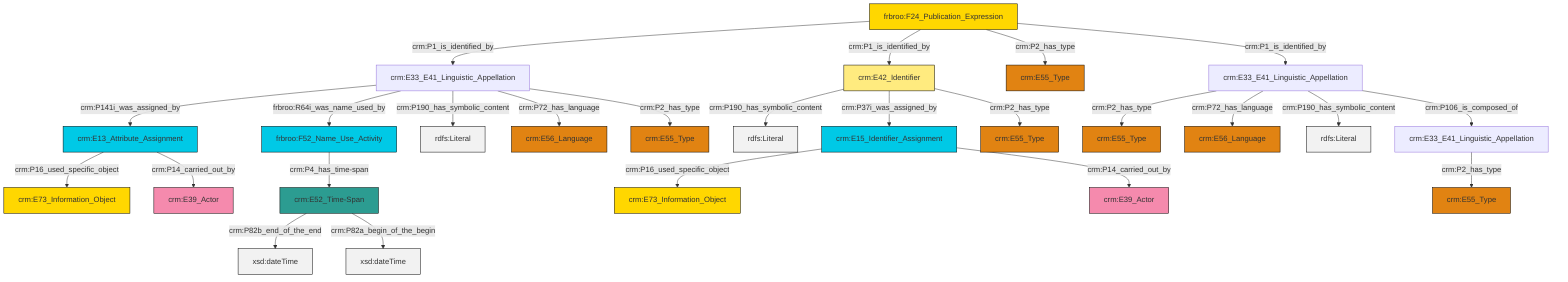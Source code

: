 graph TD
classDef Literal fill:#f2f2f2,stroke:#000000;
classDef CRM_Entity fill:#FFFFFF,stroke:#000000;
classDef Temporal_Entity fill:#00C9E6, stroke:#000000;
classDef Type fill:#E18312, stroke:#000000;
classDef Time-Span fill:#2C9C91, stroke:#000000;
classDef Appellation fill:#FFEB7F, stroke:#000000;
classDef Place fill:#008836, stroke:#000000;
classDef Persistent_Item fill:#B266B2, stroke:#000000;
classDef Conceptual_Object fill:#FFD700, stroke:#000000;
classDef Physical_Thing fill:#D2B48C, stroke:#000000;
classDef Actor fill:#f58aad, stroke:#000000;
classDef PC_Classes fill:#4ce600, stroke:#000000;
classDef Multi fill:#cccccc,stroke:#000000;

0["crm:E15_Identifier_Assignment"]:::Temporal_Entity -->|crm:P16_used_specific_object| 1["crm:E73_Information_Object"]:::Conceptual_Object
4["crm:E33_E41_Linguistic_Appellation"]:::Default -->|crm:P141i_was_assigned_by| 5["crm:E13_Attribute_Assignment"]:::Temporal_Entity
10["crm:E52_Time-Span"]:::Time-Span -->|crm:P82b_end_of_the_end| 14[xsd:dateTime]:::Literal
2["frbroo:F24_Publication_Expression"]:::Conceptual_Object -->|crm:P1_is_identified_by| 4["crm:E33_E41_Linguistic_Appellation"]:::Default
5["crm:E13_Attribute_Assignment"]:::Temporal_Entity -->|crm:P16_used_specific_object| 15["crm:E73_Information_Object"]:::Conceptual_Object
5["crm:E13_Attribute_Assignment"]:::Temporal_Entity -->|crm:P14_carried_out_by| 12["crm:E39_Actor"]:::Actor
17["crm:E33_E41_Linguistic_Appellation"]:::Default -->|crm:P2_has_type| 18["crm:E55_Type"]:::Type
17["crm:E33_E41_Linguistic_Appellation"]:::Default -->|crm:P72_has_language| 19["crm:E56_Language"]:::Type
4["crm:E33_E41_Linguistic_Appellation"]:::Default -->|frbroo:R64i_was_name_used_by| 21["frbroo:F52_Name_Use_Activity"]:::Temporal_Entity
10["crm:E52_Time-Span"]:::Time-Span -->|crm:P82a_begin_of_the_begin| 22[xsd:dateTime]:::Literal
2["frbroo:F24_Publication_Expression"]:::Conceptual_Object -->|crm:P1_is_identified_by| 23["crm:E42_Identifier"]:::Appellation
17["crm:E33_E41_Linguistic_Appellation"]:::Default -->|crm:P190_has_symbolic_content| 24[rdfs:Literal]:::Literal
2["frbroo:F24_Publication_Expression"]:::Conceptual_Object -->|crm:P2_has_type| 27["crm:E55_Type"]:::Type
23["crm:E42_Identifier"]:::Appellation -->|crm:P190_has_symbolic_content| 30[rdfs:Literal]:::Literal
0["crm:E15_Identifier_Assignment"]:::Temporal_Entity -->|crm:P14_carried_out_by| 28["crm:E39_Actor"]:::Actor
21["frbroo:F52_Name_Use_Activity"]:::Temporal_Entity -->|crm:P4_has_time-span| 10["crm:E52_Time-Span"]:::Time-Span
4["crm:E33_E41_Linguistic_Appellation"]:::Default -->|crm:P190_has_symbolic_content| 34[rdfs:Literal]:::Literal
6["crm:E33_E41_Linguistic_Appellation"]:::Default -->|crm:P2_has_type| 32["crm:E55_Type"]:::Type
23["crm:E42_Identifier"]:::Appellation -->|crm:P37i_was_assigned_by| 0["crm:E15_Identifier_Assignment"]:::Temporal_Entity
2["frbroo:F24_Publication_Expression"]:::Conceptual_Object -->|crm:P1_is_identified_by| 17["crm:E33_E41_Linguistic_Appellation"]:::Default
17["crm:E33_E41_Linguistic_Appellation"]:::Default -->|crm:P106_is_composed_of| 6["crm:E33_E41_Linguistic_Appellation"]:::Default
4["crm:E33_E41_Linguistic_Appellation"]:::Default -->|crm:P72_has_language| 36["crm:E56_Language"]:::Type
4["crm:E33_E41_Linguistic_Appellation"]:::Default -->|crm:P2_has_type| 44["crm:E55_Type"]:::Type
23["crm:E42_Identifier"]:::Appellation -->|crm:P2_has_type| 40["crm:E55_Type"]:::Type
